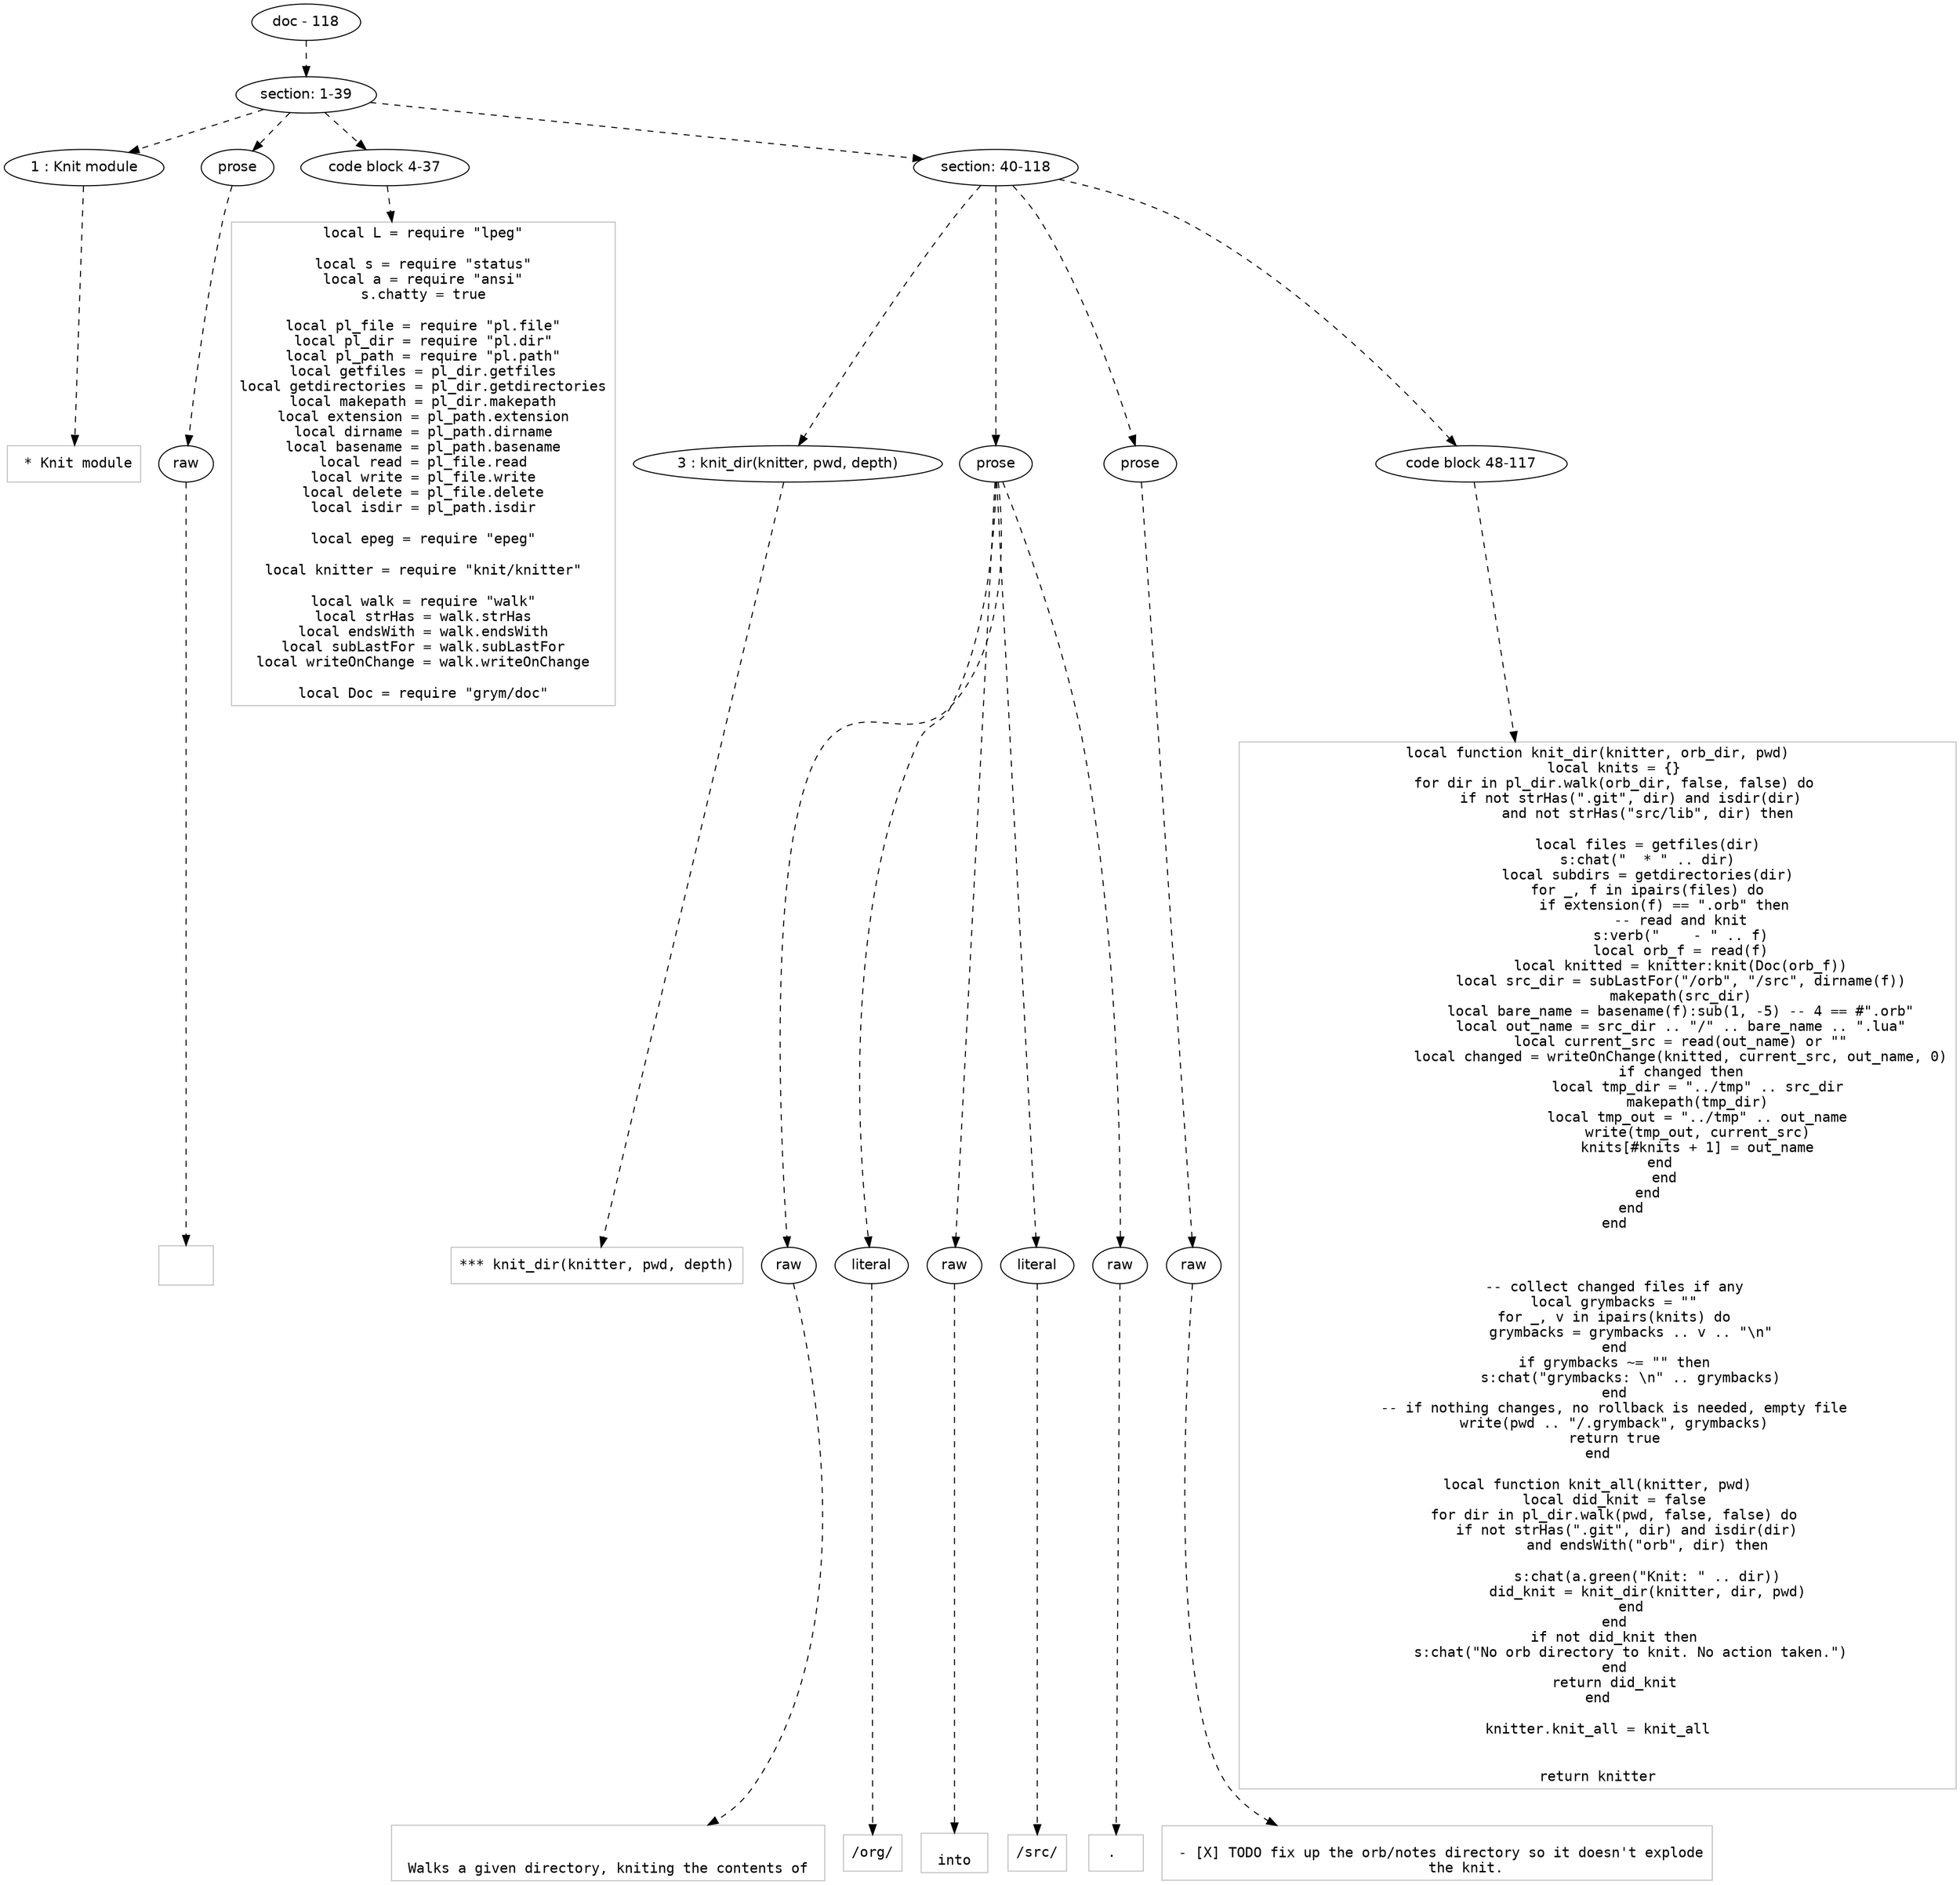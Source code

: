 digraph hierarchy {

node [fontname=Helvetica]
edge [style=dashed]

doc_0 [label="doc - 118"]


doc_0 -> { section_1}
{rank=same; section_1}

section_1 [label="section: 1-39"]


section_1 -> { header_2 prose_3 codeblock_4 section_5}
{rank=same; header_2 prose_3 codeblock_4 section_5}

header_2 [label="1 : Knit module"]

prose_3 [label="prose"]

codeblock_4 [label="code block 4-37"]

section_5 [label="section: 40-118"]


header_2 -> leaf_6
leaf_6  [color=Gray,shape=rectangle,fontname=Inconsolata,label=" * Knit module"]
prose_3 -> { raw_7}
{rank=same; raw_7}

raw_7 [label="raw"]


raw_7 -> leaf_8
leaf_8  [color=Gray,shape=rectangle,fontname=Inconsolata,label="
 
"]
codeblock_4 -> leaf_9
leaf_9  [color=Gray,shape=rectangle,fontname=Inconsolata,label="local L = require \"lpeg\"

local s = require \"status\"
local a = require \"ansi\"
s.chatty = true

local pl_file = require \"pl.file\"
local pl_dir = require \"pl.dir\"
local pl_path = require \"pl.path\"
local getfiles = pl_dir.getfiles
local getdirectories = pl_dir.getdirectories
local makepath = pl_dir.makepath
local extension = pl_path.extension
local dirname = pl_path.dirname
local basename = pl_path.basename
local read = pl_file.read
local write = pl_file.write
local delete = pl_file.delete
local isdir = pl_path.isdir

local epeg = require \"epeg\"

local knitter = require \"knit/knitter\"

local walk = require \"walk\"
local strHas = walk.strHas
local endsWith = walk.endsWith
local subLastFor = walk.subLastFor
local writeOnChange = walk.writeOnChange

local Doc = require \"grym/doc\"
"]
section_5 -> { header_10 prose_11 prose_12 codeblock_13}
{rank=same; header_10 prose_11 prose_12 codeblock_13}

header_10 [label="3 : knit_dir(knitter, pwd, depth)"]

prose_11 [label="prose"]

prose_12 [label="prose"]

codeblock_13 [label="code block 48-117"]


header_10 -> leaf_14
leaf_14  [color=Gray,shape=rectangle,fontname=Inconsolata,label="*** knit_dir(knitter, pwd, depth)"]
prose_11 -> { raw_15 literal_16 raw_17 literal_18 raw_19}
{rank=same; raw_15 literal_16 raw_17 literal_18 raw_19}

raw_15 [label="raw"]

literal_16 [label="literal"]

raw_17 [label="raw"]

literal_18 [label="literal"]

raw_19 [label="raw"]


raw_15 -> leaf_20
leaf_20  [color=Gray,shape=rectangle,fontname=Inconsolata,label="

 Walks a given directory, kniting the contents of "]
literal_16 -> leaf_21
leaf_21  [color=Gray,shape=rectangle,fontname=Inconsolata,label="/org/"]
raw_17 -> leaf_22
leaf_22  [color=Gray,shape=rectangle,fontname=Inconsolata,label="
 into "]
literal_18 -> leaf_23
leaf_23  [color=Gray,shape=rectangle,fontname=Inconsolata,label="/src/"]
raw_19 -> leaf_24
leaf_24  [color=Gray,shape=rectangle,fontname=Inconsolata,label=". 
"]
prose_12 -> { raw_25}
{rank=same; raw_25}

raw_25 [label="raw"]


raw_25 -> leaf_26
leaf_26  [color=Gray,shape=rectangle,fontname=Inconsolata,label="
 - [X] TODO fix up the orb/notes directory so it doesn't explode
       the knit.
"]
codeblock_13 -> leaf_27
leaf_27  [color=Gray,shape=rectangle,fontname=Inconsolata,label="local function knit_dir(knitter, orb_dir, pwd)
    local knits = {}
    for dir in pl_dir.walk(orb_dir, false, false) do
        if not strHas(\".git\", dir) and isdir(dir)
            and not strHas(\"src/lib\", dir) then

            local files = getfiles(dir)
            s:chat(\"  * \" .. dir)
            local subdirs = getdirectories(dir)
            for _, f in ipairs(files) do
                if extension(f) == \".orb\" then
                    -- read and knit
                    s:verb(\"    - \" .. f)
                    local orb_f = read(f)
                    local knitted = knitter:knit(Doc(orb_f))
                    local src_dir = subLastFor(\"/orb\", \"/src\", dirname(f))
                    makepath(src_dir)
                    local bare_name = basename(f):sub(1, -5) -- 4 == #\".orb\"
                    local out_name = src_dir .. \"/\" .. bare_name .. \".lua\"
                    local current_src = read(out_name) or \"\"
                    local changed = writeOnChange(knitted, current_src, out_name, 0)
                    if changed then
                        local tmp_dir = \"../tmp\" .. src_dir
                        makepath(tmp_dir)
                        local tmp_out = \"../tmp\" .. out_name
                        write(tmp_out, current_src)
                        knits[#knits + 1] = out_name
                    end     
                end
            end
        end
    end



    -- collect changed files if any
    local grymbacks = \"\"
    for _, v in ipairs(knits) do
        grymbacks = grymbacks .. v .. \"\\n\"
    end
    if grymbacks ~= \"\" then
        s:chat(\"grymbacks: \\n\" .. grymbacks)
    end
    -- if nothing changes, no rollback is needed, empty file
    write(pwd .. \"/.grymback\", grymbacks)
    return true
end

local function knit_all(knitter, pwd)
    local did_knit = false
    for dir in pl_dir.walk(pwd, false, false) do
        if not strHas(\".git\", dir) and isdir(dir) 
            and endsWith(\"orb\", dir) then

            s:chat(a.green(\"Knit: \" .. dir))
            did_knit = knit_dir(knitter, dir, pwd)
        end
    end
    if not did_knit then
        s:chat(\"No orb directory to knit. No action taken.\")
    end
    return did_knit
end

knitter.knit_all = knit_all


return knitter"]

}
